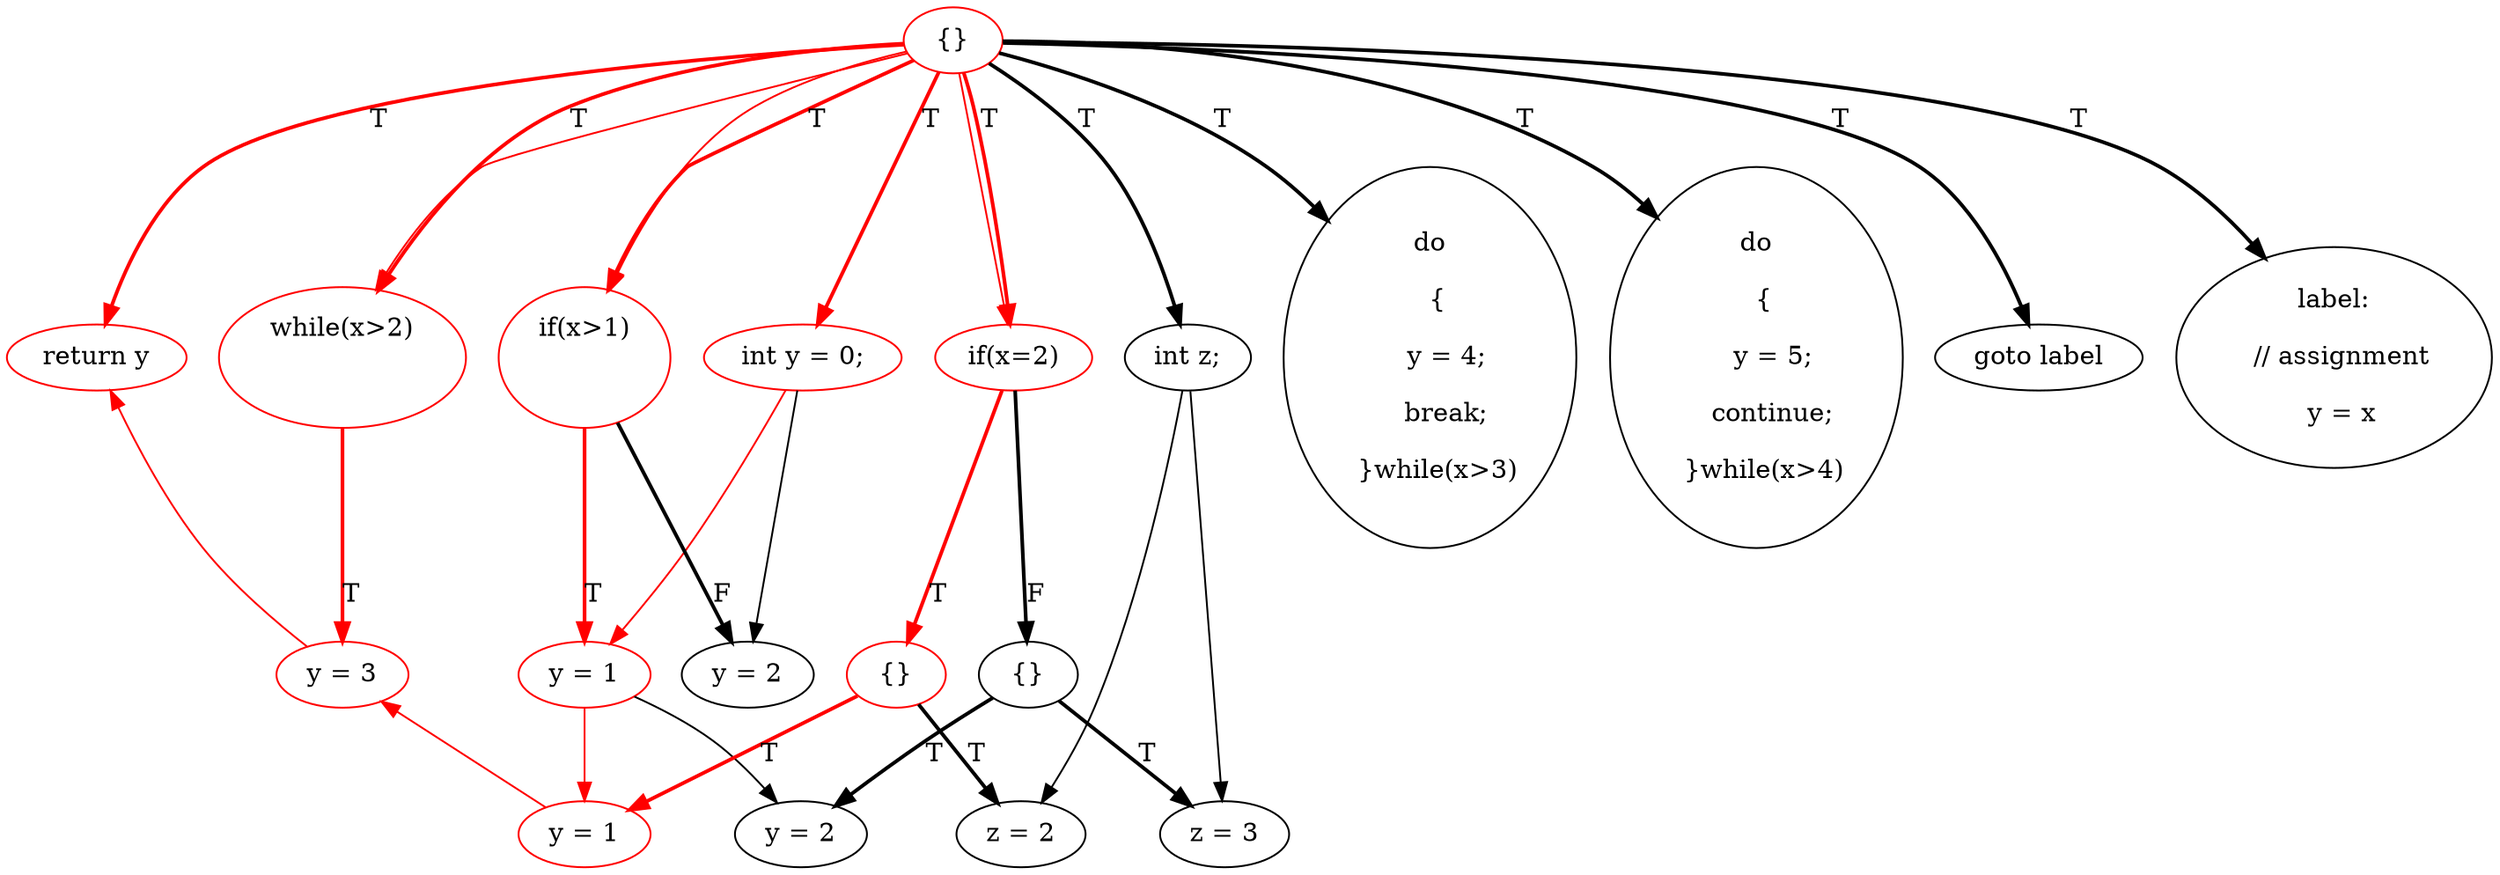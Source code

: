 digraph {
rankdir=TD;
3[label="{}",color=red]; 
3 -> 9[label="T",style=bold,color=red];
9[label="int y = 0;",color=red];
9 -> 2;
9 -> 1[color=red];
3 -> 10[label="T",style=bold];
10[label="int z;"];
10 -> 17;
10 -> 19;
3 -> 0[label="T",style=bold,color=red];
0[label="if(x>1)
    ",color=red]; 
0 -> 1[label="T",style=bold,color=red];
1[label="y = 1",color=red];
1 -> 16[color=red];
1 -> 18;
0 -> 2[label="F",style=bold];
2[label="y = 2"];
3 -> 4[label="T",style=bold,color=red];
4[label="if(x=2)",color=red]; 
4 -> 5[label="T",style=bold,color=red];
5[label="{}",color=red]; 
5 -> 16[label="T",style=bold,color=red];
16[label="y = 1",color=red];
16 -> 8[color=red];
5 -> 17[label="T",style=bold];
17[label="z = 2"];
4 -> 6[label="F",style=bold];
6[label="{}"]; 
6 -> 18[label="T",style=bold];
18[label="y = 2"];
6 -> 19[label="T",style=bold];
19[label="z = 3"];
3 -> 7[label="T",style=bold,color=red];
7[label="while(x>2)
    ",color=red]; 
7 -> 8[label="T",style=bold,color=red];
8[label="y = 3",color=red];
8 -> 15[color=red];
3 -> 11[label="T",style=bold];
11[label="do
  {
    y = 4;
    break;
  }while(x>3)"];
3 -> 12[label="T",style=bold];
12[label="do
  {
    y = 5;
    continue;
  }while(x>4)"];
3 -> 13[label="T",style=bold];
13[label="goto label"];
3 -> 14[label="T",style=bold];
14[label="label:
  // assignment
  y = x"];
3 -> 15[label="T",style=bold,color=red];
15[label="return y",color=red];
3 -> 0[color=red];
3 -> 4[color=red];
3 -> 7[color=red];
{ rank=same 9 10 0 4 7 11 12 13 14 15 }{ rank=same 1 2 5 6 8 }{ rank=same 16 17 18 19 }
}